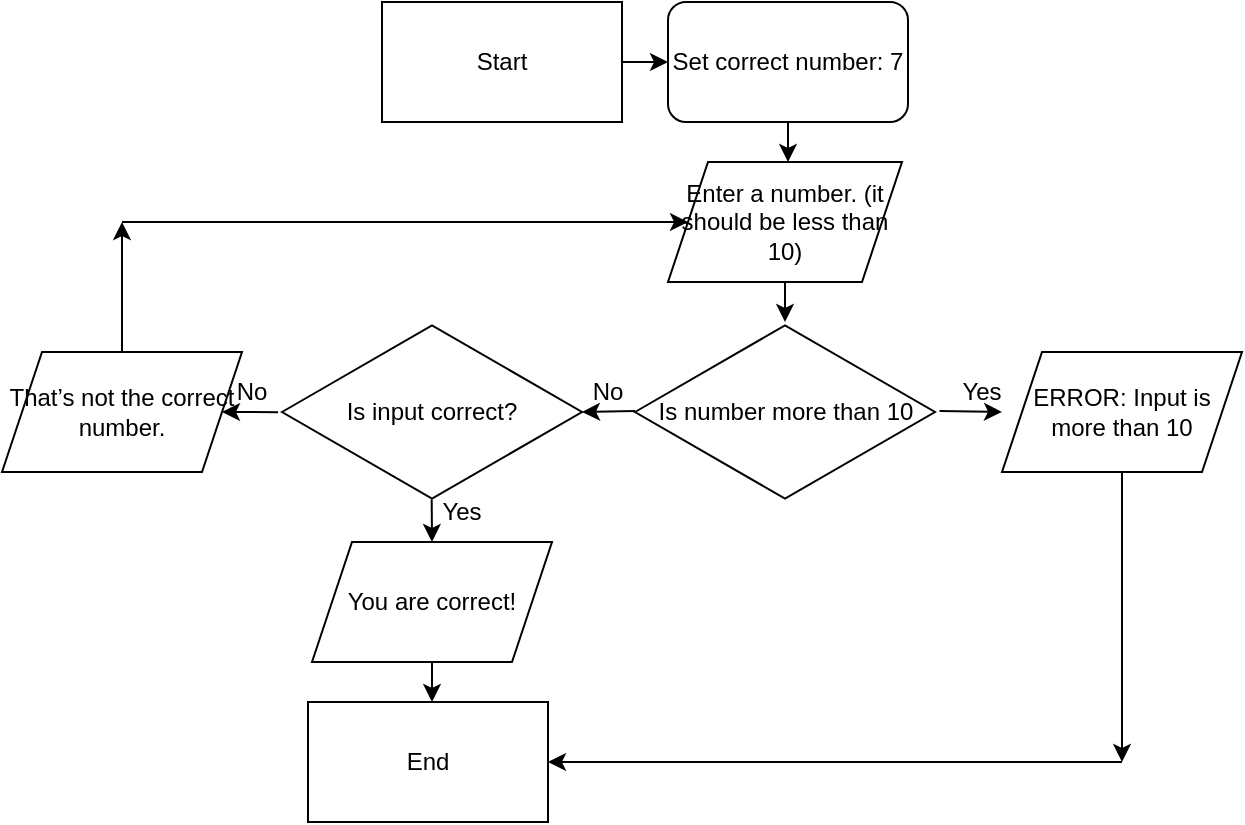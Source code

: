 <mxfile version="20.3.0" type="github"><diagram id="9VFrP7chAZYQBDWG9bK_" name="Page-1"><mxGraphModel dx="758" dy="571" grid="1" gridSize="10" guides="1" tooltips="1" connect="1" arrows="1" fold="1" page="1" pageScale="1" pageWidth="827" pageHeight="1169" math="0" shadow="0"><root><mxCell id="0"/><mxCell id="1" parent="0"/><mxCell id="f1alJkxG6freW5XWZrUJ-5" value="" style="endArrow=classic;html=1;rounded=0;exitX=0.5;exitY=1;exitDx=0;exitDy=0;" edge="1" parent="1"><mxGeometry width="50" height="50" relative="1" as="geometry"><mxPoint x="413" y="90" as="sourcePoint"/><mxPoint x="413" y="110" as="targetPoint"/><Array as="points"/></mxGeometry></mxCell><mxCell id="f1alJkxG6freW5XWZrUJ-7" value="Enter a number. (it should be less than 10)" style="shape=parallelogram;perimeter=parallelogramPerimeter;whiteSpace=wrap;html=1;fixedSize=1;" vertex="1" parent="1"><mxGeometry x="353" y="110" width="117" height="60" as="geometry"/></mxCell><mxCell id="f1alJkxG6freW5XWZrUJ-11" value="Is number more than 10" style="html=1;whiteSpace=wrap;aspect=fixed;shape=isoRectangle;" vertex="1" parent="1"><mxGeometry x="336.5" y="190" width="150" height="90" as="geometry"/></mxCell><mxCell id="f1alJkxG6freW5XWZrUJ-12" value="" style="endArrow=classic;html=1;rounded=0;exitX=0.5;exitY=1;exitDx=0;exitDy=0;" edge="1" parent="1" source="f1alJkxG6freW5XWZrUJ-7" target="f1alJkxG6freW5XWZrUJ-11"><mxGeometry width="50" height="50" relative="1" as="geometry"><mxPoint x="320" y="270" as="sourcePoint"/><mxPoint x="370" y="220" as="targetPoint"/></mxGeometry></mxCell><mxCell id="f1alJkxG6freW5XWZrUJ-14" value="" style="endArrow=classic;html=1;rounded=0;exitX=1.015;exitY=0.495;exitDx=0;exitDy=0;exitPerimeter=0;" edge="1" parent="1" source="f1alJkxG6freW5XWZrUJ-11"><mxGeometry width="50" height="50" relative="1" as="geometry"><mxPoint x="410" y="280" as="sourcePoint"/><mxPoint x="520" y="235" as="targetPoint"/></mxGeometry></mxCell><mxCell id="f1alJkxG6freW5XWZrUJ-15" value="" style="endArrow=classic;html=1;rounded=0;exitX=0;exitY=0.495;exitDx=0;exitDy=0;exitPerimeter=0;" edge="1" parent="1" source="f1alJkxG6freW5XWZrUJ-11"><mxGeometry width="50" height="50" relative="1" as="geometry"><mxPoint x="370" y="260" as="sourcePoint"/><mxPoint x="310" y="235" as="targetPoint"/></mxGeometry></mxCell><mxCell id="f1alJkxG6freW5XWZrUJ-17" value="No" style="text;html=1;strokeColor=none;fillColor=none;align=center;verticalAlign=middle;whiteSpace=wrap;rounded=0;" vertex="1" parent="1"><mxGeometry x="293" y="210" width="60" height="30" as="geometry"/></mxCell><mxCell id="f1alJkxG6freW5XWZrUJ-18" value="Yes" style="text;html=1;strokeColor=none;fillColor=none;align=center;verticalAlign=middle;whiteSpace=wrap;rounded=0;" vertex="1" parent="1"><mxGeometry x="480" y="215" width="60" height="20" as="geometry"/></mxCell><mxCell id="f1alJkxG6freW5XWZrUJ-20" value="ERROR: Input is more than 10" style="shape=parallelogram;perimeter=parallelogramPerimeter;whiteSpace=wrap;html=1;fixedSize=1;" vertex="1" parent="1"><mxGeometry x="520" y="205" width="120" height="60" as="geometry"/></mxCell><mxCell id="f1alJkxG6freW5XWZrUJ-22" value="" style="endArrow=classic;html=1;rounded=0;exitX=0.499;exitY=0.986;exitDx=0;exitDy=0;exitPerimeter=0;" edge="1" parent="1" source="f1alJkxG6freW5XWZrUJ-23"><mxGeometry width="50" height="50" relative="1" as="geometry"><mxPoint x="240" y="290.811" as="sourcePoint"/><mxPoint x="235" y="300" as="targetPoint"/></mxGeometry></mxCell><mxCell id="f1alJkxG6freW5XWZrUJ-23" value="Is input correct?" style="html=1;whiteSpace=wrap;aspect=fixed;shape=isoRectangle;" vertex="1" parent="1"><mxGeometry x="160" y="190" width="150" height="90" as="geometry"/></mxCell><mxCell id="f1alJkxG6freW5XWZrUJ-24" value="" style="endArrow=classic;html=1;rounded=0;exitX=-0.013;exitY=0.501;exitDx=0;exitDy=0;exitPerimeter=0;" edge="1" parent="1" source="f1alJkxG6freW5XWZrUJ-23"><mxGeometry width="50" height="50" relative="1" as="geometry"><mxPoint x="200" y="240" as="sourcePoint"/><mxPoint x="130" y="235" as="targetPoint"/></mxGeometry></mxCell><mxCell id="f1alJkxG6freW5XWZrUJ-25" value="Yes" style="text;html=1;strokeColor=none;fillColor=none;align=center;verticalAlign=middle;whiteSpace=wrap;rounded=0;" vertex="1" parent="1"><mxGeometry x="220" y="280" width="60" height="10" as="geometry"/></mxCell><mxCell id="f1alJkxG6freW5XWZrUJ-28" value="No" style="text;html=1;strokeColor=none;fillColor=none;align=center;verticalAlign=middle;whiteSpace=wrap;rounded=0;" vertex="1" parent="1"><mxGeometry x="115" y="210" width="60" height="30" as="geometry"/></mxCell><mxCell id="f1alJkxG6freW5XWZrUJ-30" value="Set correct number: 7" style="rounded=1;whiteSpace=wrap;html=1;" vertex="1" parent="1"><mxGeometry x="353" y="30" width="120" height="60" as="geometry"/></mxCell><mxCell id="f1alJkxG6freW5XWZrUJ-31" value="You are correct!" style="shape=parallelogram;perimeter=parallelogramPerimeter;whiteSpace=wrap;html=1;fixedSize=1;" vertex="1" parent="1"><mxGeometry x="175" y="300" width="120" height="60" as="geometry"/></mxCell><mxCell id="f1alJkxG6freW5XWZrUJ-32" value="That’s not the correct number." style="shape=parallelogram;perimeter=parallelogramPerimeter;whiteSpace=wrap;html=1;fixedSize=1;" vertex="1" parent="1"><mxGeometry x="20" y="205" width="120" height="60" as="geometry"/></mxCell><mxCell id="f1alJkxG6freW5XWZrUJ-33" value="" style="endArrow=classic;html=1;rounded=0;exitX=0.5;exitY=1;exitDx=0;exitDy=0;" edge="1" parent="1" source="f1alJkxG6freW5XWZrUJ-31"><mxGeometry width="50" height="50" relative="1" as="geometry"><mxPoint x="150" y="300" as="sourcePoint"/><mxPoint x="235" y="380" as="targetPoint"/></mxGeometry></mxCell><mxCell id="f1alJkxG6freW5XWZrUJ-34" value="End" style="rounded=0;whiteSpace=wrap;html=1;" vertex="1" parent="1"><mxGeometry x="173" y="380" width="120" height="60" as="geometry"/></mxCell><mxCell id="f1alJkxG6freW5XWZrUJ-35" value="" style="endArrow=classic;html=1;rounded=0;exitX=0.5;exitY=0;exitDx=0;exitDy=0;" edge="1" parent="1" source="f1alJkxG6freW5XWZrUJ-32"><mxGeometry width="50" height="50" relative="1" as="geometry"><mxPoint x="40" y="140" as="sourcePoint"/><mxPoint x="80" y="140" as="targetPoint"/></mxGeometry></mxCell><mxCell id="f1alJkxG6freW5XWZrUJ-36" value="" style="endArrow=classic;html=1;rounded=0;entryX=0;entryY=0.5;entryDx=0;entryDy=0;" edge="1" parent="1" target="f1alJkxG6freW5XWZrUJ-7"><mxGeometry width="50" height="50" relative="1" as="geometry"><mxPoint x="80" y="140" as="sourcePoint"/><mxPoint x="100" y="130" as="targetPoint"/></mxGeometry></mxCell><mxCell id="f1alJkxG6freW5XWZrUJ-37" value="Start" style="rounded=0;whiteSpace=wrap;html=1;" vertex="1" parent="1"><mxGeometry x="210" y="30" width="120" height="60" as="geometry"/></mxCell><mxCell id="f1alJkxG6freW5XWZrUJ-39" value="" style="endArrow=classic;html=1;rounded=0;exitX=1;exitY=0.5;exitDx=0;exitDy=0;entryX=0;entryY=0.5;entryDx=0;entryDy=0;" edge="1" parent="1" source="f1alJkxG6freW5XWZrUJ-37" target="f1alJkxG6freW5XWZrUJ-30"><mxGeometry width="50" height="50" relative="1" as="geometry"><mxPoint x="250" y="120" as="sourcePoint"/><mxPoint x="300" y="70" as="targetPoint"/></mxGeometry></mxCell><mxCell id="f1alJkxG6freW5XWZrUJ-42" value="" style="endArrow=classic;html=1;rounded=0;exitX=0.5;exitY=1;exitDx=0;exitDy=0;" edge="1" parent="1" source="f1alJkxG6freW5XWZrUJ-20"><mxGeometry width="50" height="50" relative="1" as="geometry"><mxPoint x="460" y="540" as="sourcePoint"/><mxPoint x="580" y="410" as="targetPoint"/></mxGeometry></mxCell><mxCell id="f1alJkxG6freW5XWZrUJ-43" value="" style="endArrow=classic;html=1;rounded=0;entryX=1;entryY=0.5;entryDx=0;entryDy=0;" edge="1" parent="1" target="f1alJkxG6freW5XWZrUJ-34"><mxGeometry width="50" height="50" relative="1" as="geometry"><mxPoint x="580" y="410" as="sourcePoint"/><mxPoint x="480" y="450" as="targetPoint"/></mxGeometry></mxCell></root></mxGraphModel></diagram></mxfile>